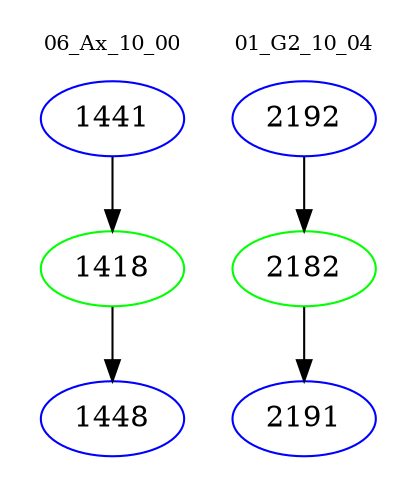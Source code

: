 digraph{
subgraph cluster_0 {
color = white
label = "06_Ax_10_00";
fontsize=10;
T0_1441 [label="1441", color="blue"]
T0_1441 -> T0_1418 [color="black"]
T0_1418 [label="1418", color="green"]
T0_1418 -> T0_1448 [color="black"]
T0_1448 [label="1448", color="blue"]
}
subgraph cluster_1 {
color = white
label = "01_G2_10_04";
fontsize=10;
T1_2192 [label="2192", color="blue"]
T1_2192 -> T1_2182 [color="black"]
T1_2182 [label="2182", color="green"]
T1_2182 -> T1_2191 [color="black"]
T1_2191 [label="2191", color="blue"]
}
}
